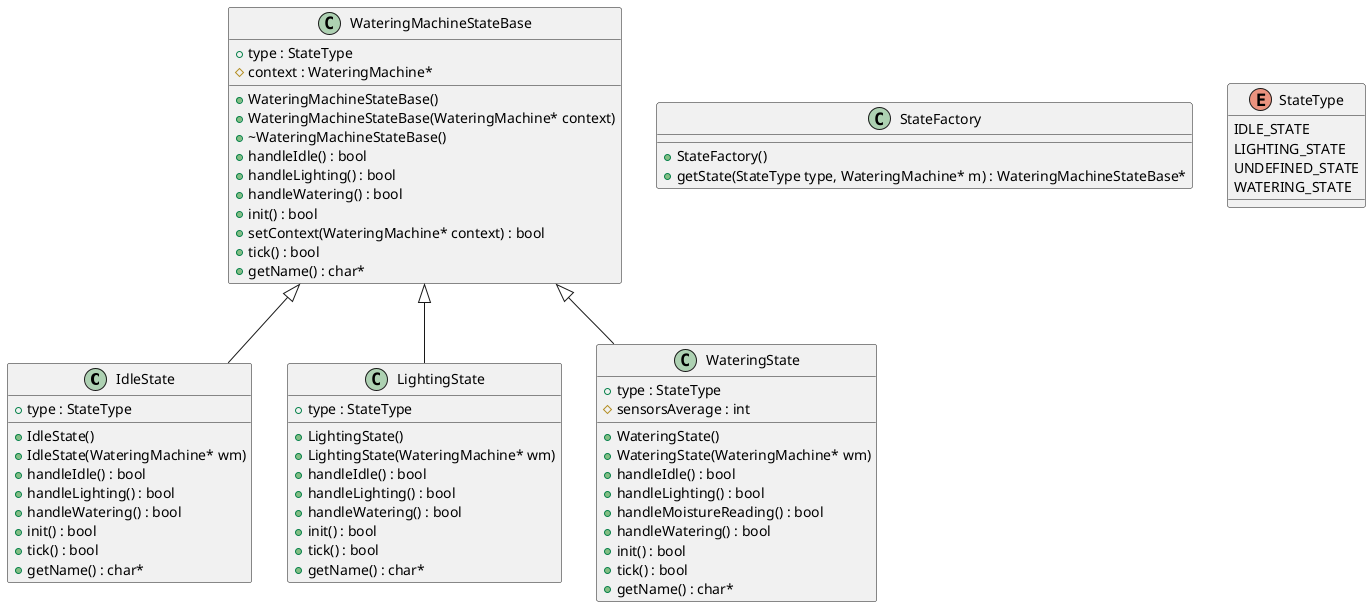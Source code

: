 @startuml





/' Objects '/

class IdleState {
	+IdleState()
	+IdleState(WateringMachine* wm)
	+type : StateType
	+handleIdle() : bool
	+handleLighting() : bool
	+handleWatering() : bool
	+init() : bool
	+tick() : bool
	+getName() : char*
}


class LightingState {
	+LightingState()
	+LightingState(WateringMachine* wm)
	+type : StateType
	+handleIdle() : bool
	+handleLighting() : bool
	+handleWatering() : bool
	+init() : bool
	+tick() : bool
	+getName() : char*
}


class StateFactory {
	+StateFactory()
	+getState(StateType type, WateringMachine* m) : WateringMachineStateBase*
}


class WateringMachineStateBase {
	+WateringMachineStateBase()
	+WateringMachineStateBase(WateringMachine* context)
	+~WateringMachineStateBase()
	+type : StateType
	#context : WateringMachine*
	+handleIdle() : bool
	+handleLighting() : bool
	+handleWatering() : bool
	+init() : bool
	+setContext(WateringMachine* context) : bool
	+tick() : bool
	+getName() : char*
}


class WateringState {
	+WateringState()
	+WateringState(WateringMachine* wm)
	+type : StateType
	+handleIdle() : bool
	+handleLighting() : bool
	+handleMoistureReading() : bool
	+handleWatering() : bool
	+init() : bool
	+tick() : bool
	+getName() : char*
	#sensorsAverage : int
}


enum StateType {
	IDLE_STATE
	LIGHTING_STATE
	UNDEFINED_STATE
	WATERING_STATE
}





/' Inheritance relationships '/

WateringMachineStateBase <|-- IdleState


WateringMachineStateBase <|-- LightingState


WateringMachineStateBase <|-- WateringState





/' Aggregation relationships '/




@enduml
